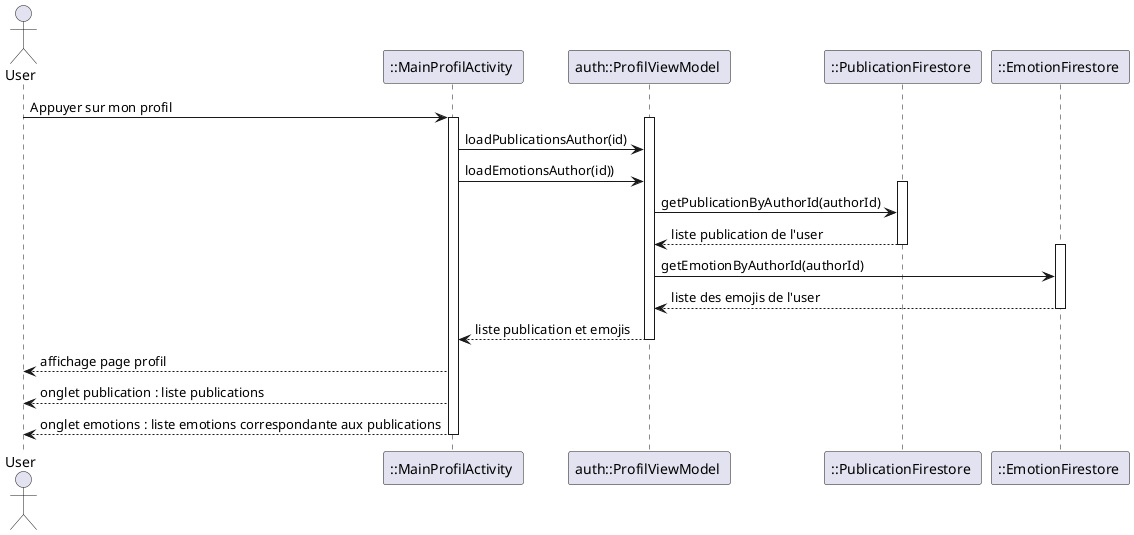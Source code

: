 @startuml
actor User as g
participant "::MainProfilActivity " as act
participant "auth::ProfilViewModel " as profilvm
participant "::PublicationFirestore " as pubb
participant "::EmotionFirestore " as emobb

g -> act : Appuyer sur mon profil
activate act
activate profilvm
act -> profilvm : loadPublicationsAuthor(id)
act -> profilvm : loadEmotionsAuthor(id))
activate pubb
profilvm -> pubb : getPublicationByAuthorId(authorId)
pubb --> profilvm : liste publication de l'user
deactivate pubb
activate emobb
profilvm -> emobb : getEmotionByAuthorId(authorId)
emobb --> profilvm : liste des emojis de l'user
deactivate emobb
profilvm --> act : liste publication et emojis
deactivate profilvm
act --> g : affichage page profil
act --> g : onglet publication : liste publications
act --> g : onglet emotions : liste emotions correspondante aux publications
deactivate act

@enduml